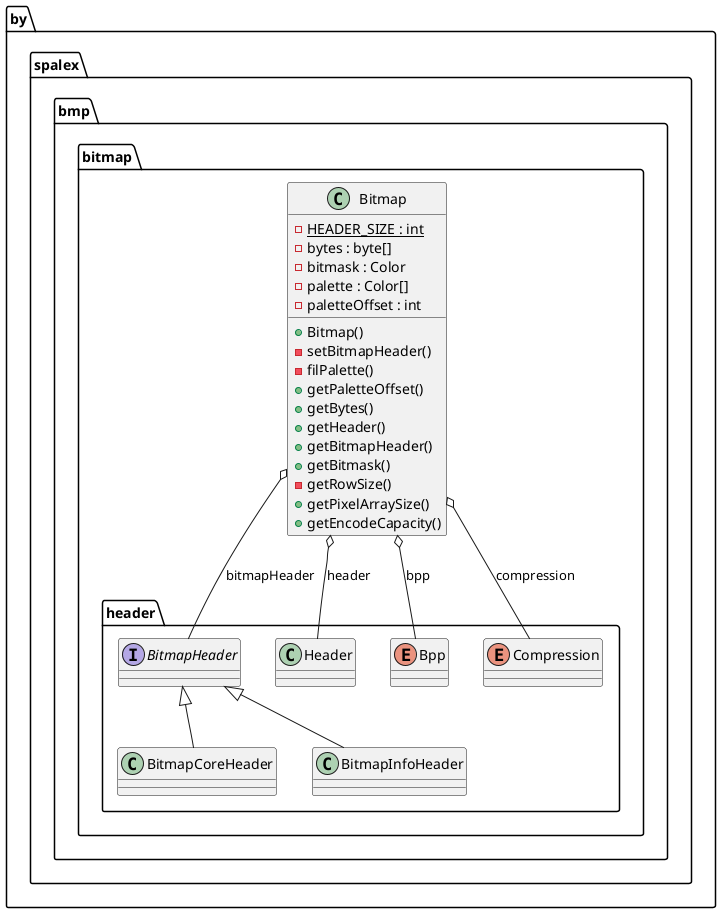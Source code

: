 @startuml
 package by.spalex.bmp.bitmap {
    class Bitmap {
        {static} - HEADER_SIZE : int
        - bytes : byte[]
        - bitmask : Color
        - palette : Color[]
        - paletteOffset : int
        + Bitmap()
        - setBitmapHeader()
        - filPalette()
        + getPaletteOffset()
        + getBytes()
        + getHeader()
        + getBitmapHeader()
        + getBitmask()
        - getRowSize()
        + getPixelArraySize()
        + getEncodeCapacity()
    }
    package by.spalex.bmp.bitmap.header{
        class Header{
        }
        interface BitmapHeader{
        }
        class BitmapCoreHeader{
        }
        class BitmapInfoHeader{
        }
        enum Bpp{
        }
        enum Compression{
        }
    }
  }
  
  Bitmap o-- Header : header
  Bitmap o-- BitmapHeader : bitmapHeader
  Bitmap o-- Bpp : bpp
  Bitmap o-- Compression : compression
  BitmapCoreHeader -up-|> BitmapHeader
  BitmapInfoHeader -up-|> BitmapHeader
@enduml

